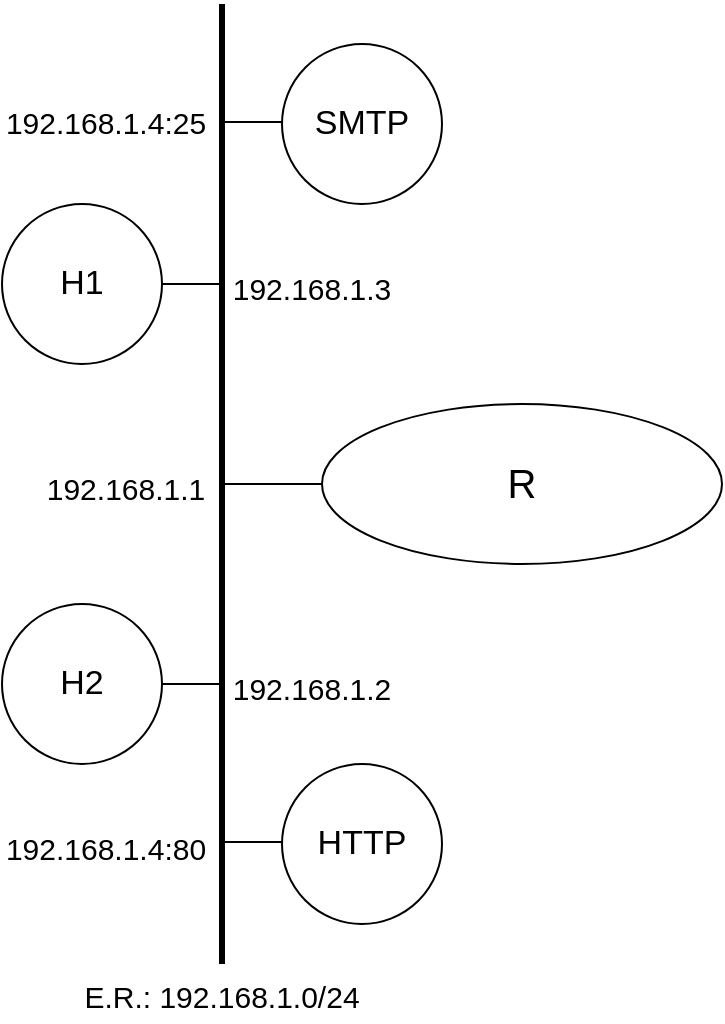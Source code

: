 <mxfile version="20.8.1" type="device"><diagram id="FO3Xoo-oNtqACA1uJ1A5" name="Página-1"><mxGraphModel dx="1434" dy="796" grid="1" gridSize="10" guides="1" tooltips="1" connect="1" arrows="1" fold="1" page="1" pageScale="1" pageWidth="827" pageHeight="1169" math="0" shadow="0"><root><mxCell id="0"/><mxCell id="1" parent="0"/><mxCell id="MB6yCE112yj6cNbVTq6e-1" value="" style="endArrow=none;html=1;rounded=0;strokeWidth=3;" edge="1" parent="1"><mxGeometry width="50" height="50" relative="1" as="geometry"><mxPoint x="344" y="550" as="sourcePoint"/><mxPoint x="344" y="70" as="targetPoint"/></mxGeometry></mxCell><mxCell id="MB6yCE112yj6cNbVTq6e-2" value="&lt;font style=&quot;font-size: 17px;&quot;&gt;H1&lt;/font&gt;" style="ellipse;whiteSpace=wrap;html=1;aspect=fixed;" vertex="1" parent="1"><mxGeometry x="234" y="170" width="80" height="80" as="geometry"/></mxCell><mxCell id="MB6yCE112yj6cNbVTq6e-3" value="" style="endArrow=none;html=1;rounded=0;strokeWidth=1;" edge="1" parent="1"><mxGeometry width="50" height="50" relative="1" as="geometry"><mxPoint x="314" y="210.0" as="sourcePoint"/><mxPoint x="344" y="210.0" as="targetPoint"/></mxGeometry></mxCell><mxCell id="MB6yCE112yj6cNbVTq6e-4" value="&lt;font style=&quot;font-size: 17px;&quot;&gt;H2&lt;/font&gt;" style="ellipse;whiteSpace=wrap;html=1;aspect=fixed;" vertex="1" parent="1"><mxGeometry x="234" y="370" width="80" height="80" as="geometry"/></mxCell><mxCell id="MB6yCE112yj6cNbVTq6e-5" value="" style="endArrow=none;html=1;rounded=0;strokeWidth=1;" edge="1" parent="1"><mxGeometry width="50" height="50" relative="1" as="geometry"><mxPoint x="314" y="410" as="sourcePoint"/><mxPoint x="344" y="410" as="targetPoint"/></mxGeometry></mxCell><mxCell id="MB6yCE112yj6cNbVTq6e-6" value="&lt;font style=&quot;font-size: 20px;&quot;&gt;R&lt;/font&gt;" style="ellipse;whiteSpace=wrap;html=1;fontSize=17;" vertex="1" parent="1"><mxGeometry x="394" y="270" width="200" height="80" as="geometry"/></mxCell><mxCell id="MB6yCE112yj6cNbVTq6e-7" value="" style="endArrow=none;html=1;rounded=0;fontSize=17;strokeWidth=1;entryX=0;entryY=0.5;entryDx=0;entryDy=0;" edge="1" parent="1" target="MB6yCE112yj6cNbVTq6e-6"><mxGeometry width="50" height="50" relative="1" as="geometry"><mxPoint x="344" y="310" as="sourcePoint"/><mxPoint x="384" y="310" as="targetPoint"/></mxGeometry></mxCell><mxCell id="MB6yCE112yj6cNbVTq6e-9" value="&lt;font style=&quot;font-size: 15px;&quot;&gt;192.168.1.3&lt;br&gt;&lt;/font&gt;" style="text;html=1;strokeColor=none;fillColor=none;align=center;verticalAlign=middle;whiteSpace=wrap;rounded=0;fontSize=20;" vertex="1" parent="1"><mxGeometry x="349" y="195" width="80" height="30" as="geometry"/></mxCell><mxCell id="MB6yCE112yj6cNbVTq6e-10" value="&lt;font style=&quot;font-size: 15px;&quot;&gt;192.168.1.2&lt;br&gt;&lt;/font&gt;" style="text;html=1;strokeColor=none;fillColor=none;align=center;verticalAlign=middle;whiteSpace=wrap;rounded=0;fontSize=20;" vertex="1" parent="1"><mxGeometry x="349" y="395" width="80" height="30" as="geometry"/></mxCell><mxCell id="MB6yCE112yj6cNbVTq6e-11" value="&lt;font style=&quot;font-size: 15px;&quot;&gt;192.168.1.1&lt;br&gt;&lt;/font&gt;" style="text;html=1;strokeColor=none;fillColor=none;align=center;verticalAlign=middle;whiteSpace=wrap;rounded=0;fontSize=20;" vertex="1" parent="1"><mxGeometry x="256" y="295" width="80" height="30" as="geometry"/></mxCell><mxCell id="MB6yCE112yj6cNbVTq6e-12" value="&lt;font style=&quot;font-size: 15px;&quot;&gt;E.R.: 192.168.1.0/24&lt;br&gt;&lt;/font&gt;" style="text;html=1;strokeColor=none;fillColor=none;align=center;verticalAlign=middle;whiteSpace=wrap;rounded=0;fontSize=20;" vertex="1" parent="1"><mxGeometry x="274" y="549" width="140" height="30" as="geometry"/></mxCell><mxCell id="MB6yCE112yj6cNbVTq6e-14" value="&lt;span style=&quot;font-size: 17px;&quot;&gt;SMTP&lt;/span&gt;" style="ellipse;whiteSpace=wrap;html=1;aspect=fixed;" vertex="1" parent="1"><mxGeometry x="374" y="90" width="80" height="80" as="geometry"/></mxCell><mxCell id="MB6yCE112yj6cNbVTq6e-16" value="&lt;font style=&quot;font-size: 15px;&quot;&gt;192.168.1.4:25&lt;br&gt;&lt;/font&gt;" style="text;html=1;strokeColor=none;fillColor=none;align=center;verticalAlign=middle;whiteSpace=wrap;rounded=0;fontSize=20;" vertex="1" parent="1"><mxGeometry x="246" y="112" width="80" height="30" as="geometry"/></mxCell><mxCell id="MB6yCE112yj6cNbVTq6e-17" value="" style="endArrow=none;html=1;rounded=0;strokeWidth=1;" edge="1" parent="1"><mxGeometry x="0.067" y="40" width="50" height="50" relative="1" as="geometry"><mxPoint x="344" y="129.0" as="sourcePoint"/><mxPoint x="374" y="129.0" as="targetPoint"/><mxPoint as="offset"/></mxGeometry></mxCell><mxCell id="MB6yCE112yj6cNbVTq6e-18" value="&lt;font style=&quot;font-size: 17px;&quot;&gt;HTTP&lt;/font&gt;" style="ellipse;whiteSpace=wrap;html=1;aspect=fixed;" vertex="1" parent="1"><mxGeometry x="374" y="450" width="80" height="80" as="geometry"/></mxCell><mxCell id="MB6yCE112yj6cNbVTq6e-20" value="" style="endArrow=none;html=1;rounded=0;strokeWidth=1;" edge="1" parent="1"><mxGeometry x="0.067" y="40" width="50" height="50" relative="1" as="geometry"><mxPoint x="344" y="489.0" as="sourcePoint"/><mxPoint x="374" y="489.0" as="targetPoint"/><mxPoint as="offset"/></mxGeometry></mxCell><mxCell id="MB6yCE112yj6cNbVTq6e-21" value="&lt;font style=&quot;font-size: 15px;&quot;&gt;192.168.1.4:80&lt;br&gt;&lt;/font&gt;" style="text;html=1;strokeColor=none;fillColor=none;align=center;verticalAlign=middle;whiteSpace=wrap;rounded=0;fontSize=20;" vertex="1" parent="1"><mxGeometry x="246" y="475" width="80" height="30" as="geometry"/></mxCell></root></mxGraphModel></diagram></mxfile>
